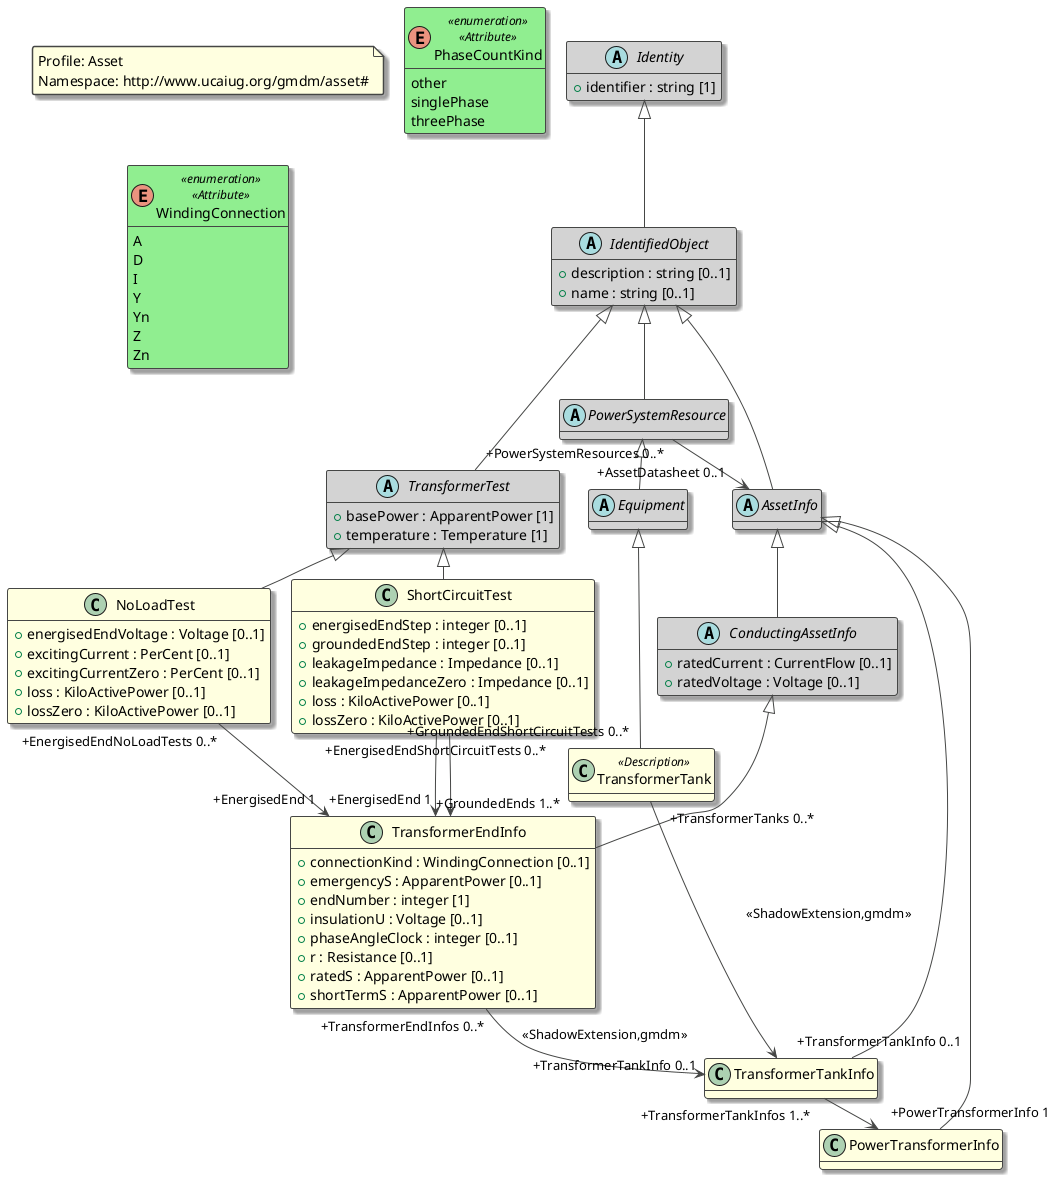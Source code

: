 @startuml
top to bottom direction
hide empty methods

' Here we adjust the horizontal spacing for better spatial rendering (the PlantUML default is ~20)
skinparam nodesep 20
' Here we adjust the vertical spacing for better spatial rendering (the PlantUML default is ~30)
skinparam ranksep 30

skinparam BackgroundColor #FFFFFF
skinparam shadowing false
skinparam RoundCorner 5
skinparam BorderColor #454645
skinparam ArrowColor #454645
skinparam FontColor #000000

skinparam class {
  ' Concrete classes style definition
  BackgroundColor #FFFFE0
  FontColor #000000
  AttributeFontColor #000000
  StereotypeFontColor #000000
  HeaderFontColor #000000
  BorderColor #454645
  BorderThickness 1
  
  ' Abstract classes style definition
  BackgroundColor<<abstract>> #D3D3D3
  FontColor<<abstract>> #000000
  AttributeFontColor<<abstract>> #000000
  StereotypeFontColor<<abstract>> #000000
  HeaderFontColor<<abstract>> #000000
  BorderColor<<abstract>> #454645
  BorderThickness<<abstract>> 1
  
  ' Enumerations style definition
  BackgroundColor<<enumeration>> #90EE90
  FontColor<<enumeration>> #000000
  AttributeFontColor<<enumeration>> #000000
  StereotypeFontColor<<enumeration>> #000000
  HeaderFontColor <<enumeration>> #000000
  BorderColor<<enumeration>> #454645
  BorderThickness<<enumeration>> 1
  
  ' CIMDatatypes style definition
  BackgroundColor<<CIMDatatype>> #FFEBCD
  FontColor<<CIMDatatype>> #000000
  AttributeFontColor<<CIMDatatype>> #000000
  StereotypeFontColor<<CIMDatatype>> #000000
  HeaderFontColor<<CIMDatatype>> #000000
  BorderColor<<CIMDatatype>> #454645
  BorderThickness<<CIMDatatype>> 1
  
  ' Compound classes style definition
  BackgroundColor<<Compound>> #FFEBCD
  FontColor<<Compound>> #000000
  AttributeFontColor<<Compound>> #000000
  StereotypeFontColor<<Compound>> #000000
  HeaderFontColor<<Compound>> #000000
  BorderColor<<Compound>> #454645
  BorderThickness<<Compound>> 1
  
  ' Primitive classes style definition
  BackgroundColor<<Primitive>> #E6E6FF
  FontColor<<Primitive>> #000000
  AttributeFontColor<<Primitive>> #000000
  StereotypeFontColor<<Primitive>> #000000
  HeaderFontColor<<Primitive>> #000000
  BorderColor<<Primitive>> #454645
  BorderThickness<<Primitive>> 1
  
  ' Errors classes style definition
  BackgroundColor<<error>> #FFC0CB
  FontColor<<error>> #000000
  AttributeFontColor<<error>> #000000
  StereotypeFontColor<<error>> #000000
  HeaderFontColor<<error>> #000000
  BorderColor<<error>> #454645
  BorderThickness<<error>> 1
}
skinparam shadowing true

hide <<abstract>> stereotype
hide <<error>> stereotype


skinparam note {
  BorderColor #454645
  BorderThickness 1.5
  FontSize 14
  Font Bold
  FontColor #000000
}
' Add a note towards the upper left corner of the diagram
note as AssetNote #lightyellow
   Profile: Asset
   Namespace: http://www.ucaiug.org/gmdm/asset#
end note

' AssetInfo inherits from IdentifiedObject
abstract class AssetInfo  <<abstract>> {
}

IdentifiedObject <|-- AssetInfo

' ConductingAssetInfo inherits from AssetInfo
abstract class ConductingAssetInfo  <<abstract>> {
   +ratedCurrent : CurrentFlow [0..1]
   +ratedVoltage : Voltage [0..1]
}

AssetInfo <|-- ConductingAssetInfo

' Equipment inherits from PowerSystemResource
abstract class Equipment  <<abstract>> {
}

PowerSystemResource <|-- Equipment

' IdentifiedObject inherits from Identity
abstract class IdentifiedObject  <<abstract>> {
   +description : string [0..1]
   +name : string [0..1]
}

Identity <|-- IdentifiedObject

' Identity
abstract class Identity  <<abstract>> {
   +identifier : string [1]
}


' NoLoadTest inherits from TransformerTest
class NoLoadTest   {
   +energisedEndVoltage : Voltage [0..1]
   +excitingCurrent : PerCent [0..1]
   +excitingCurrentZero : PerCent [0..1]
   +loss : KiloActivePower [0..1]
   +lossZero : KiloActivePower [0..1]
}

TransformerTest <|-- NoLoadTest
NoLoadTest "+EnergisedEndNoLoadTests 0..*" --> "+EnergisedEnd 1" TransformerEndInfo

' Enumeration PhaseCountKind
enum PhaseCountKind <<enumeration>><<Attribute>>  {
   other
   singlePhase
   threePhase
}

' PowerSystemResource inherits from IdentifiedObject
abstract class PowerSystemResource  <<abstract>> {
}

IdentifiedObject <|-- PowerSystemResource
PowerSystemResource "+PowerSystemResources 0..*" --> "+AssetDatasheet 0..1" AssetInfo

' PowerTransformerInfo inherits from AssetInfo
class PowerTransformerInfo   {
}

AssetInfo <|-- PowerTransformerInfo

' ShortCircuitTest inherits from TransformerTest
class ShortCircuitTest   {
   +energisedEndStep : integer [0..1]
   +groundedEndStep : integer [0..1]
   +leakageImpedance : Impedance [0..1]
   +leakageImpedanceZero : Impedance [0..1]
   +loss : KiloActivePower [0..1]
   +lossZero : KiloActivePower [0..1]
}

TransformerTest <|-- ShortCircuitTest
ShortCircuitTest "+EnergisedEndShortCircuitTests 0..*" --> "+EnergisedEnd 1" TransformerEndInfo
ShortCircuitTest "+GroundedEndShortCircuitTests 0..*" --> "+GroundedEnds 1..*" TransformerEndInfo

' TransformerEndInfo inherits from ConductingAssetInfo
class TransformerEndInfo   {
   +connectionKind : WindingConnection [0..1]
   +emergencyS : ApparentPower [0..1]
   +endNumber : integer [1]
   +insulationU : Voltage [0..1]
   +phaseAngleClock : integer [0..1]
   +r : Resistance [0..1]
   +ratedS : ApparentPower [0..1]
   +shortTermS : ApparentPower [0..1]
}

ConductingAssetInfo <|-- TransformerEndInfo
TransformerEndInfo "+TransformerEndInfos 0..*" --> "+TransformerTankInfo 0..1" TransformerTankInfo : <<ShadowExtension,gmdm>>

' TransformerTank inherits from Equipment
class TransformerTank <<Description>>  {
}

Equipment <|-- TransformerTank
TransformerTank "+TransformerTanks 0..*" --> "+TransformerTankInfo 0..1" TransformerTankInfo : <<ShadowExtension,gmdm>>

' TransformerTankInfo inherits from AssetInfo
class TransformerTankInfo   {
}

AssetInfo <|-- TransformerTankInfo
TransformerTankInfo "+TransformerTankInfos 1..*" --> "+PowerTransformerInfo 1" PowerTransformerInfo

' TransformerTest inherits from IdentifiedObject
abstract class TransformerTest  <<abstract>> {
   +basePower : ApparentPower [1]
   +temperature : Temperature [1]
}

IdentifiedObject <|-- TransformerTest

' Enumeration WindingConnection
enum WindingConnection <<enumeration>><<Attribute>>  {
   A
   D
   I
   Y
   Yn
   Z
   Zn
}

@enduml
